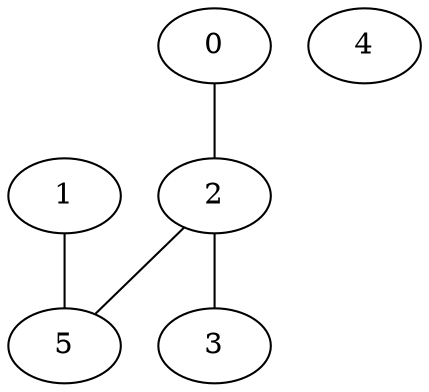graph "sampletest150-mod2_image8.bmp" {
	0	 [type=endpoint,
		x=272,
		y=57];
	2	 [type=intersection,
		x=264,
		y=99];
	0 -- 2	 [angle0="-1.38",
		frequency=1,
		type0=line];
	1	 [type=endpoint,
		x=58,
		y=400];
	5	 [type=corner,
		x=261,
		y=75];
	1 -- 5	 [angle0="-1.01",
		frequency=1,
		type0=line];
	3	 [type=endpoint,
		x=457,
		y=382];
	2 -- 3	 [angle0=".97",
		frequency=1,
		type0=line];
	2 -- 5	 [angle0="1.45",
		frequency=1,
		type0=line];
	4	 [type=circle,
		x=254,
		y=266];
}
